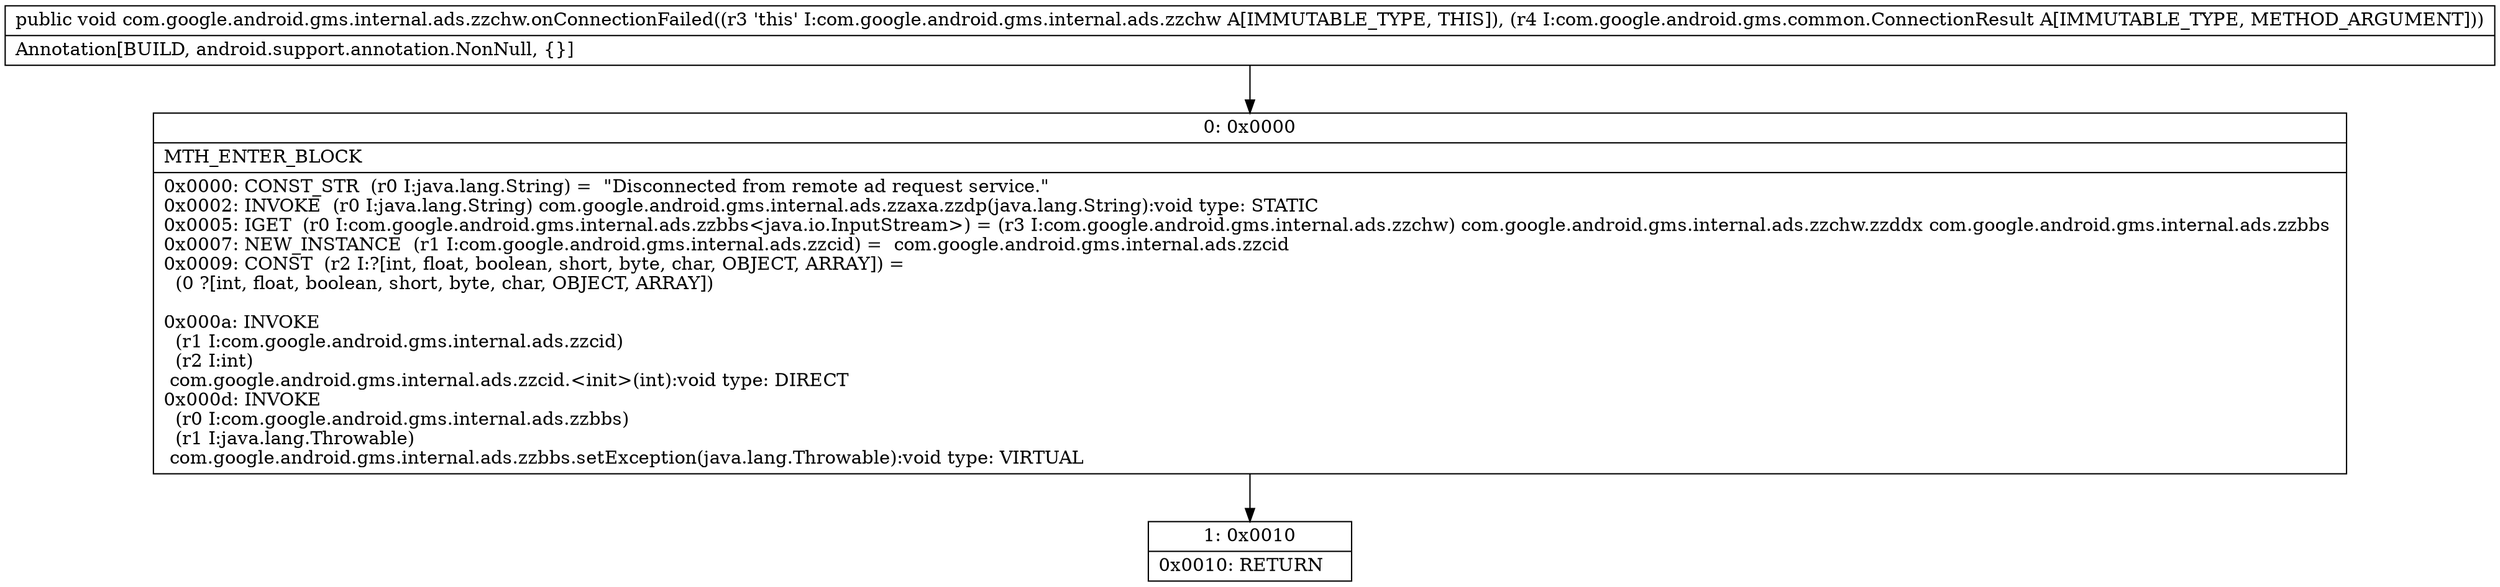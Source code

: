 digraph "CFG forcom.google.android.gms.internal.ads.zzchw.onConnectionFailed(Lcom\/google\/android\/gms\/common\/ConnectionResult;)V" {
Node_0 [shape=record,label="{0\:\ 0x0000|MTH_ENTER_BLOCK\l|0x0000: CONST_STR  (r0 I:java.lang.String) =  \"Disconnected from remote ad request service.\" \l0x0002: INVOKE  (r0 I:java.lang.String) com.google.android.gms.internal.ads.zzaxa.zzdp(java.lang.String):void type: STATIC \l0x0005: IGET  (r0 I:com.google.android.gms.internal.ads.zzbbs\<java.io.InputStream\>) = (r3 I:com.google.android.gms.internal.ads.zzchw) com.google.android.gms.internal.ads.zzchw.zzddx com.google.android.gms.internal.ads.zzbbs \l0x0007: NEW_INSTANCE  (r1 I:com.google.android.gms.internal.ads.zzcid) =  com.google.android.gms.internal.ads.zzcid \l0x0009: CONST  (r2 I:?[int, float, boolean, short, byte, char, OBJECT, ARRAY]) = \l  (0 ?[int, float, boolean, short, byte, char, OBJECT, ARRAY])\l \l0x000a: INVOKE  \l  (r1 I:com.google.android.gms.internal.ads.zzcid)\l  (r2 I:int)\l com.google.android.gms.internal.ads.zzcid.\<init\>(int):void type: DIRECT \l0x000d: INVOKE  \l  (r0 I:com.google.android.gms.internal.ads.zzbbs)\l  (r1 I:java.lang.Throwable)\l com.google.android.gms.internal.ads.zzbbs.setException(java.lang.Throwable):void type: VIRTUAL \l}"];
Node_1 [shape=record,label="{1\:\ 0x0010|0x0010: RETURN   \l}"];
MethodNode[shape=record,label="{public void com.google.android.gms.internal.ads.zzchw.onConnectionFailed((r3 'this' I:com.google.android.gms.internal.ads.zzchw A[IMMUTABLE_TYPE, THIS]), (r4 I:com.google.android.gms.common.ConnectionResult A[IMMUTABLE_TYPE, METHOD_ARGUMENT]))  | Annotation[BUILD, android.support.annotation.NonNull, \{\}]\l}"];
MethodNode -> Node_0;
Node_0 -> Node_1;
}

